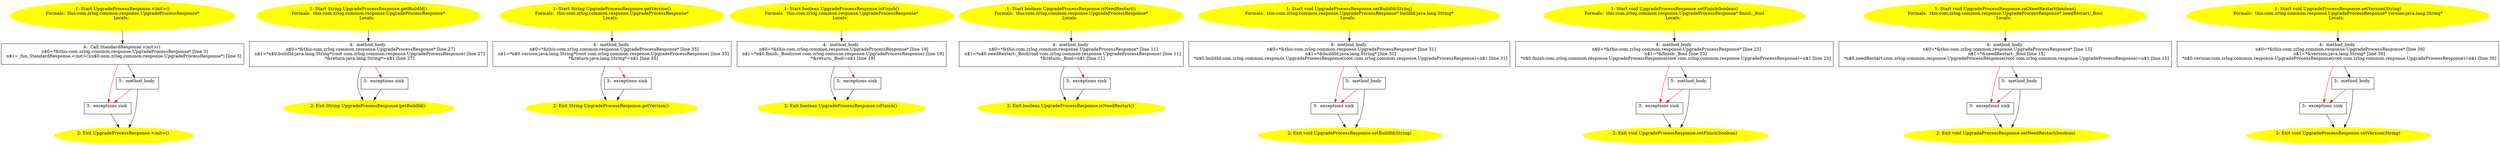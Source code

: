 /* @generated */
digraph cfg {
"com.zrlog.common.response.UpgradeProcessResponse.<init>().0fe9d5e11f3378f12454e7dd6a906df5_1" [label="1: Start UpgradeProcessResponse.<init>()\nFormals:  this:com.zrlog.common.response.UpgradeProcessResponse*\nLocals:  \n  " color=yellow style=filled]
	

	 "com.zrlog.common.response.UpgradeProcessResponse.<init>().0fe9d5e11f3378f12454e7dd6a906df5_1" -> "com.zrlog.common.response.UpgradeProcessResponse.<init>().0fe9d5e11f3378f12454e7dd6a906df5_4" ;
"com.zrlog.common.response.UpgradeProcessResponse.<init>().0fe9d5e11f3378f12454e7dd6a906df5_2" [label="2: Exit UpgradeProcessResponse.<init>() \n  " color=yellow style=filled]
	

"com.zrlog.common.response.UpgradeProcessResponse.<init>().0fe9d5e11f3378f12454e7dd6a906df5_3" [label="3:  exceptions sink \n  " shape="box"]
	

	 "com.zrlog.common.response.UpgradeProcessResponse.<init>().0fe9d5e11f3378f12454e7dd6a906df5_3" -> "com.zrlog.common.response.UpgradeProcessResponse.<init>().0fe9d5e11f3378f12454e7dd6a906df5_2" ;
"com.zrlog.common.response.UpgradeProcessResponse.<init>().0fe9d5e11f3378f12454e7dd6a906df5_4" [label="4:  Call StandardResponse.<init>() \n   n$0=*&this:com.zrlog.common.response.UpgradeProcessResponse* [line 3]\n  n$1=_fun_StandardResponse.<init>()(n$0:com.zrlog.common.response.UpgradeProcessResponse*) [line 3]\n " shape="box"]
	

	 "com.zrlog.common.response.UpgradeProcessResponse.<init>().0fe9d5e11f3378f12454e7dd6a906df5_4" -> "com.zrlog.common.response.UpgradeProcessResponse.<init>().0fe9d5e11f3378f12454e7dd6a906df5_5" ;
	 "com.zrlog.common.response.UpgradeProcessResponse.<init>().0fe9d5e11f3378f12454e7dd6a906df5_4" -> "com.zrlog.common.response.UpgradeProcessResponse.<init>().0fe9d5e11f3378f12454e7dd6a906df5_3" [color="red" ];
"com.zrlog.common.response.UpgradeProcessResponse.<init>().0fe9d5e11f3378f12454e7dd6a906df5_5" [label="5:  method_body \n  " shape="box"]
	

	 "com.zrlog.common.response.UpgradeProcessResponse.<init>().0fe9d5e11f3378f12454e7dd6a906df5_5" -> "com.zrlog.common.response.UpgradeProcessResponse.<init>().0fe9d5e11f3378f12454e7dd6a906df5_2" ;
	 "com.zrlog.common.response.UpgradeProcessResponse.<init>().0fe9d5e11f3378f12454e7dd6a906df5_5" -> "com.zrlog.common.response.UpgradeProcessResponse.<init>().0fe9d5e11f3378f12454e7dd6a906df5_3" [color="red" ];
"com.zrlog.common.response.UpgradeProcessResponse.getBuildId():java.lang.String.c6bac1169d6e7c92990bd1c6affba635_1" [label="1: Start String UpgradeProcessResponse.getBuildId()\nFormals:  this:com.zrlog.common.response.UpgradeProcessResponse*\nLocals:  \n  " color=yellow style=filled]
	

	 "com.zrlog.common.response.UpgradeProcessResponse.getBuildId():java.lang.String.c6bac1169d6e7c92990bd1c6affba635_1" -> "com.zrlog.common.response.UpgradeProcessResponse.getBuildId():java.lang.String.c6bac1169d6e7c92990bd1c6affba635_4" ;
"com.zrlog.common.response.UpgradeProcessResponse.getBuildId():java.lang.String.c6bac1169d6e7c92990bd1c6affba635_2" [label="2: Exit String UpgradeProcessResponse.getBuildId() \n  " color=yellow style=filled]
	

"com.zrlog.common.response.UpgradeProcessResponse.getBuildId():java.lang.String.c6bac1169d6e7c92990bd1c6affba635_3" [label="3:  exceptions sink \n  " shape="box"]
	

	 "com.zrlog.common.response.UpgradeProcessResponse.getBuildId():java.lang.String.c6bac1169d6e7c92990bd1c6affba635_3" -> "com.zrlog.common.response.UpgradeProcessResponse.getBuildId():java.lang.String.c6bac1169d6e7c92990bd1c6affba635_2" ;
"com.zrlog.common.response.UpgradeProcessResponse.getBuildId():java.lang.String.c6bac1169d6e7c92990bd1c6affba635_4" [label="4:  method_body \n   n$0=*&this:com.zrlog.common.response.UpgradeProcessResponse* [line 27]\n  n$1=*n$0.buildId:java.lang.String*(root com.zrlog.common.response.UpgradeProcessResponse) [line 27]\n  *&return:java.lang.String*=n$1 [line 27]\n " shape="box"]
	

	 "com.zrlog.common.response.UpgradeProcessResponse.getBuildId():java.lang.String.c6bac1169d6e7c92990bd1c6affba635_4" -> "com.zrlog.common.response.UpgradeProcessResponse.getBuildId():java.lang.String.c6bac1169d6e7c92990bd1c6affba635_2" ;
	 "com.zrlog.common.response.UpgradeProcessResponse.getBuildId():java.lang.String.c6bac1169d6e7c92990bd1c6affba635_4" -> "com.zrlog.common.response.UpgradeProcessResponse.getBuildId():java.lang.String.c6bac1169d6e7c92990bd1c6affba635_3" [color="red" ];
"com.zrlog.common.response.UpgradeProcessResponse.getVersion():java.lang.String.9f41a587a3332b82902231a5fb150855_1" [label="1: Start String UpgradeProcessResponse.getVersion()\nFormals:  this:com.zrlog.common.response.UpgradeProcessResponse*\nLocals:  \n  " color=yellow style=filled]
	

	 "com.zrlog.common.response.UpgradeProcessResponse.getVersion():java.lang.String.9f41a587a3332b82902231a5fb150855_1" -> "com.zrlog.common.response.UpgradeProcessResponse.getVersion():java.lang.String.9f41a587a3332b82902231a5fb150855_4" ;
"com.zrlog.common.response.UpgradeProcessResponse.getVersion():java.lang.String.9f41a587a3332b82902231a5fb150855_2" [label="2: Exit String UpgradeProcessResponse.getVersion() \n  " color=yellow style=filled]
	

"com.zrlog.common.response.UpgradeProcessResponse.getVersion():java.lang.String.9f41a587a3332b82902231a5fb150855_3" [label="3:  exceptions sink \n  " shape="box"]
	

	 "com.zrlog.common.response.UpgradeProcessResponse.getVersion():java.lang.String.9f41a587a3332b82902231a5fb150855_3" -> "com.zrlog.common.response.UpgradeProcessResponse.getVersion():java.lang.String.9f41a587a3332b82902231a5fb150855_2" ;
"com.zrlog.common.response.UpgradeProcessResponse.getVersion():java.lang.String.9f41a587a3332b82902231a5fb150855_4" [label="4:  method_body \n   n$0=*&this:com.zrlog.common.response.UpgradeProcessResponse* [line 35]\n  n$1=*n$0.version:java.lang.String*(root com.zrlog.common.response.UpgradeProcessResponse) [line 35]\n  *&return:java.lang.String*=n$1 [line 35]\n " shape="box"]
	

	 "com.zrlog.common.response.UpgradeProcessResponse.getVersion():java.lang.String.9f41a587a3332b82902231a5fb150855_4" -> "com.zrlog.common.response.UpgradeProcessResponse.getVersion():java.lang.String.9f41a587a3332b82902231a5fb150855_2" ;
	 "com.zrlog.common.response.UpgradeProcessResponse.getVersion():java.lang.String.9f41a587a3332b82902231a5fb150855_4" -> "com.zrlog.common.response.UpgradeProcessResponse.getVersion():java.lang.String.9f41a587a3332b82902231a5fb150855_3" [color="red" ];
"com.zrlog.common.response.UpgradeProcessResponse.isFinish():boolean.d64a4624313d7560b4f2cdb32827537b_1" [label="1: Start boolean UpgradeProcessResponse.isFinish()\nFormals:  this:com.zrlog.common.response.UpgradeProcessResponse*\nLocals:  \n  " color=yellow style=filled]
	

	 "com.zrlog.common.response.UpgradeProcessResponse.isFinish():boolean.d64a4624313d7560b4f2cdb32827537b_1" -> "com.zrlog.common.response.UpgradeProcessResponse.isFinish():boolean.d64a4624313d7560b4f2cdb32827537b_4" ;
"com.zrlog.common.response.UpgradeProcessResponse.isFinish():boolean.d64a4624313d7560b4f2cdb32827537b_2" [label="2: Exit boolean UpgradeProcessResponse.isFinish() \n  " color=yellow style=filled]
	

"com.zrlog.common.response.UpgradeProcessResponse.isFinish():boolean.d64a4624313d7560b4f2cdb32827537b_3" [label="3:  exceptions sink \n  " shape="box"]
	

	 "com.zrlog.common.response.UpgradeProcessResponse.isFinish():boolean.d64a4624313d7560b4f2cdb32827537b_3" -> "com.zrlog.common.response.UpgradeProcessResponse.isFinish():boolean.d64a4624313d7560b4f2cdb32827537b_2" ;
"com.zrlog.common.response.UpgradeProcessResponse.isFinish():boolean.d64a4624313d7560b4f2cdb32827537b_4" [label="4:  method_body \n   n$0=*&this:com.zrlog.common.response.UpgradeProcessResponse* [line 19]\n  n$1=*n$0.finish:_Bool(root com.zrlog.common.response.UpgradeProcessResponse) [line 19]\n  *&return:_Bool=n$1 [line 19]\n " shape="box"]
	

	 "com.zrlog.common.response.UpgradeProcessResponse.isFinish():boolean.d64a4624313d7560b4f2cdb32827537b_4" -> "com.zrlog.common.response.UpgradeProcessResponse.isFinish():boolean.d64a4624313d7560b4f2cdb32827537b_2" ;
	 "com.zrlog.common.response.UpgradeProcessResponse.isFinish():boolean.d64a4624313d7560b4f2cdb32827537b_4" -> "com.zrlog.common.response.UpgradeProcessResponse.isFinish():boolean.d64a4624313d7560b4f2cdb32827537b_3" [color="red" ];
"com.zrlog.common.response.UpgradeProcessResponse.isNeedRestart():boolean.af82f893df414e238b139c11e1f83f3c_1" [label="1: Start boolean UpgradeProcessResponse.isNeedRestart()\nFormals:  this:com.zrlog.common.response.UpgradeProcessResponse*\nLocals:  \n  " color=yellow style=filled]
	

	 "com.zrlog.common.response.UpgradeProcessResponse.isNeedRestart():boolean.af82f893df414e238b139c11e1f83f3c_1" -> "com.zrlog.common.response.UpgradeProcessResponse.isNeedRestart():boolean.af82f893df414e238b139c11e1f83f3c_4" ;
"com.zrlog.common.response.UpgradeProcessResponse.isNeedRestart():boolean.af82f893df414e238b139c11e1f83f3c_2" [label="2: Exit boolean UpgradeProcessResponse.isNeedRestart() \n  " color=yellow style=filled]
	

"com.zrlog.common.response.UpgradeProcessResponse.isNeedRestart():boolean.af82f893df414e238b139c11e1f83f3c_3" [label="3:  exceptions sink \n  " shape="box"]
	

	 "com.zrlog.common.response.UpgradeProcessResponse.isNeedRestart():boolean.af82f893df414e238b139c11e1f83f3c_3" -> "com.zrlog.common.response.UpgradeProcessResponse.isNeedRestart():boolean.af82f893df414e238b139c11e1f83f3c_2" ;
"com.zrlog.common.response.UpgradeProcessResponse.isNeedRestart():boolean.af82f893df414e238b139c11e1f83f3c_4" [label="4:  method_body \n   n$0=*&this:com.zrlog.common.response.UpgradeProcessResponse* [line 11]\n  n$1=*n$0.needRestart:_Bool(root com.zrlog.common.response.UpgradeProcessResponse) [line 11]\n  *&return:_Bool=n$1 [line 11]\n " shape="box"]
	

	 "com.zrlog.common.response.UpgradeProcessResponse.isNeedRestart():boolean.af82f893df414e238b139c11e1f83f3c_4" -> "com.zrlog.common.response.UpgradeProcessResponse.isNeedRestart():boolean.af82f893df414e238b139c11e1f83f3c_2" ;
	 "com.zrlog.common.response.UpgradeProcessResponse.isNeedRestart():boolean.af82f893df414e238b139c11e1f83f3c_4" -> "com.zrlog.common.response.UpgradeProcessResponse.isNeedRestart():boolean.af82f893df414e238b139c11e1f83f3c_3" [color="red" ];
"com.zrlog.common.response.UpgradeProcessResponse.setBuildId(java.lang.String):void.1c1dfa37eac4df5dafd64807fcd4c0ab_1" [label="1: Start void UpgradeProcessResponse.setBuildId(String)\nFormals:  this:com.zrlog.common.response.UpgradeProcessResponse* buildId:java.lang.String*\nLocals:  \n  " color=yellow style=filled]
	

	 "com.zrlog.common.response.UpgradeProcessResponse.setBuildId(java.lang.String):void.1c1dfa37eac4df5dafd64807fcd4c0ab_1" -> "com.zrlog.common.response.UpgradeProcessResponse.setBuildId(java.lang.String):void.1c1dfa37eac4df5dafd64807fcd4c0ab_4" ;
"com.zrlog.common.response.UpgradeProcessResponse.setBuildId(java.lang.String):void.1c1dfa37eac4df5dafd64807fcd4c0ab_2" [label="2: Exit void UpgradeProcessResponse.setBuildId(String) \n  " color=yellow style=filled]
	

"com.zrlog.common.response.UpgradeProcessResponse.setBuildId(java.lang.String):void.1c1dfa37eac4df5dafd64807fcd4c0ab_3" [label="3:  exceptions sink \n  " shape="box"]
	

	 "com.zrlog.common.response.UpgradeProcessResponse.setBuildId(java.lang.String):void.1c1dfa37eac4df5dafd64807fcd4c0ab_3" -> "com.zrlog.common.response.UpgradeProcessResponse.setBuildId(java.lang.String):void.1c1dfa37eac4df5dafd64807fcd4c0ab_2" ;
"com.zrlog.common.response.UpgradeProcessResponse.setBuildId(java.lang.String):void.1c1dfa37eac4df5dafd64807fcd4c0ab_4" [label="4:  method_body \n   n$0=*&this:com.zrlog.common.response.UpgradeProcessResponse* [line 31]\n  n$1=*&buildId:java.lang.String* [line 31]\n  *n$0.buildId:com.zrlog.common.response.UpgradeProcessResponse(root com.zrlog.common.response.UpgradeProcessResponse)=n$1 [line 31]\n " shape="box"]
	

	 "com.zrlog.common.response.UpgradeProcessResponse.setBuildId(java.lang.String):void.1c1dfa37eac4df5dafd64807fcd4c0ab_4" -> "com.zrlog.common.response.UpgradeProcessResponse.setBuildId(java.lang.String):void.1c1dfa37eac4df5dafd64807fcd4c0ab_5" ;
	 "com.zrlog.common.response.UpgradeProcessResponse.setBuildId(java.lang.String):void.1c1dfa37eac4df5dafd64807fcd4c0ab_4" -> "com.zrlog.common.response.UpgradeProcessResponse.setBuildId(java.lang.String):void.1c1dfa37eac4df5dafd64807fcd4c0ab_3" [color="red" ];
"com.zrlog.common.response.UpgradeProcessResponse.setBuildId(java.lang.String):void.1c1dfa37eac4df5dafd64807fcd4c0ab_5" [label="5:  method_body \n  " shape="box"]
	

	 "com.zrlog.common.response.UpgradeProcessResponse.setBuildId(java.lang.String):void.1c1dfa37eac4df5dafd64807fcd4c0ab_5" -> "com.zrlog.common.response.UpgradeProcessResponse.setBuildId(java.lang.String):void.1c1dfa37eac4df5dafd64807fcd4c0ab_2" ;
	 "com.zrlog.common.response.UpgradeProcessResponse.setBuildId(java.lang.String):void.1c1dfa37eac4df5dafd64807fcd4c0ab_5" -> "com.zrlog.common.response.UpgradeProcessResponse.setBuildId(java.lang.String):void.1c1dfa37eac4df5dafd64807fcd4c0ab_3" [color="red" ];
"com.zrlog.common.response.UpgradeProcessResponse.setFinish(boolean):void.1a1d3b0b6d099a555c6b48a3788579ab_1" [label="1: Start void UpgradeProcessResponse.setFinish(boolean)\nFormals:  this:com.zrlog.common.response.UpgradeProcessResponse* finish:_Bool\nLocals:  \n  " color=yellow style=filled]
	

	 "com.zrlog.common.response.UpgradeProcessResponse.setFinish(boolean):void.1a1d3b0b6d099a555c6b48a3788579ab_1" -> "com.zrlog.common.response.UpgradeProcessResponse.setFinish(boolean):void.1a1d3b0b6d099a555c6b48a3788579ab_4" ;
"com.zrlog.common.response.UpgradeProcessResponse.setFinish(boolean):void.1a1d3b0b6d099a555c6b48a3788579ab_2" [label="2: Exit void UpgradeProcessResponse.setFinish(boolean) \n  " color=yellow style=filled]
	

"com.zrlog.common.response.UpgradeProcessResponse.setFinish(boolean):void.1a1d3b0b6d099a555c6b48a3788579ab_3" [label="3:  exceptions sink \n  " shape="box"]
	

	 "com.zrlog.common.response.UpgradeProcessResponse.setFinish(boolean):void.1a1d3b0b6d099a555c6b48a3788579ab_3" -> "com.zrlog.common.response.UpgradeProcessResponse.setFinish(boolean):void.1a1d3b0b6d099a555c6b48a3788579ab_2" ;
"com.zrlog.common.response.UpgradeProcessResponse.setFinish(boolean):void.1a1d3b0b6d099a555c6b48a3788579ab_4" [label="4:  method_body \n   n$0=*&this:com.zrlog.common.response.UpgradeProcessResponse* [line 23]\n  n$1=*&finish:_Bool [line 23]\n  *n$0.finish:com.zrlog.common.response.UpgradeProcessResponse(root com.zrlog.common.response.UpgradeProcessResponse)=n$1 [line 23]\n " shape="box"]
	

	 "com.zrlog.common.response.UpgradeProcessResponse.setFinish(boolean):void.1a1d3b0b6d099a555c6b48a3788579ab_4" -> "com.zrlog.common.response.UpgradeProcessResponse.setFinish(boolean):void.1a1d3b0b6d099a555c6b48a3788579ab_5" ;
	 "com.zrlog.common.response.UpgradeProcessResponse.setFinish(boolean):void.1a1d3b0b6d099a555c6b48a3788579ab_4" -> "com.zrlog.common.response.UpgradeProcessResponse.setFinish(boolean):void.1a1d3b0b6d099a555c6b48a3788579ab_3" [color="red" ];
"com.zrlog.common.response.UpgradeProcessResponse.setFinish(boolean):void.1a1d3b0b6d099a555c6b48a3788579ab_5" [label="5:  method_body \n  " shape="box"]
	

	 "com.zrlog.common.response.UpgradeProcessResponse.setFinish(boolean):void.1a1d3b0b6d099a555c6b48a3788579ab_5" -> "com.zrlog.common.response.UpgradeProcessResponse.setFinish(boolean):void.1a1d3b0b6d099a555c6b48a3788579ab_2" ;
	 "com.zrlog.common.response.UpgradeProcessResponse.setFinish(boolean):void.1a1d3b0b6d099a555c6b48a3788579ab_5" -> "com.zrlog.common.response.UpgradeProcessResponse.setFinish(boolean):void.1a1d3b0b6d099a555c6b48a3788579ab_3" [color="red" ];
"com.zrlog.common.response.UpgradeProcessResponse.setNeedRestart(boolean):void.3b56946da09ba54e7da3009af751bb84_1" [label="1: Start void UpgradeProcessResponse.setNeedRestart(boolean)\nFormals:  this:com.zrlog.common.response.UpgradeProcessResponse* needRestart:_Bool\nLocals:  \n  " color=yellow style=filled]
	

	 "com.zrlog.common.response.UpgradeProcessResponse.setNeedRestart(boolean):void.3b56946da09ba54e7da3009af751bb84_1" -> "com.zrlog.common.response.UpgradeProcessResponse.setNeedRestart(boolean):void.3b56946da09ba54e7da3009af751bb84_4" ;
"com.zrlog.common.response.UpgradeProcessResponse.setNeedRestart(boolean):void.3b56946da09ba54e7da3009af751bb84_2" [label="2: Exit void UpgradeProcessResponse.setNeedRestart(boolean) \n  " color=yellow style=filled]
	

"com.zrlog.common.response.UpgradeProcessResponse.setNeedRestart(boolean):void.3b56946da09ba54e7da3009af751bb84_3" [label="3:  exceptions sink \n  " shape="box"]
	

	 "com.zrlog.common.response.UpgradeProcessResponse.setNeedRestart(boolean):void.3b56946da09ba54e7da3009af751bb84_3" -> "com.zrlog.common.response.UpgradeProcessResponse.setNeedRestart(boolean):void.3b56946da09ba54e7da3009af751bb84_2" ;
"com.zrlog.common.response.UpgradeProcessResponse.setNeedRestart(boolean):void.3b56946da09ba54e7da3009af751bb84_4" [label="4:  method_body \n   n$0=*&this:com.zrlog.common.response.UpgradeProcessResponse* [line 15]\n  n$1=*&needRestart:_Bool [line 15]\n  *n$0.needRestart:com.zrlog.common.response.UpgradeProcessResponse(root com.zrlog.common.response.UpgradeProcessResponse)=n$1 [line 15]\n " shape="box"]
	

	 "com.zrlog.common.response.UpgradeProcessResponse.setNeedRestart(boolean):void.3b56946da09ba54e7da3009af751bb84_4" -> "com.zrlog.common.response.UpgradeProcessResponse.setNeedRestart(boolean):void.3b56946da09ba54e7da3009af751bb84_5" ;
	 "com.zrlog.common.response.UpgradeProcessResponse.setNeedRestart(boolean):void.3b56946da09ba54e7da3009af751bb84_4" -> "com.zrlog.common.response.UpgradeProcessResponse.setNeedRestart(boolean):void.3b56946da09ba54e7da3009af751bb84_3" [color="red" ];
"com.zrlog.common.response.UpgradeProcessResponse.setNeedRestart(boolean):void.3b56946da09ba54e7da3009af751bb84_5" [label="5:  method_body \n  " shape="box"]
	

	 "com.zrlog.common.response.UpgradeProcessResponse.setNeedRestart(boolean):void.3b56946da09ba54e7da3009af751bb84_5" -> "com.zrlog.common.response.UpgradeProcessResponse.setNeedRestart(boolean):void.3b56946da09ba54e7da3009af751bb84_2" ;
	 "com.zrlog.common.response.UpgradeProcessResponse.setNeedRestart(boolean):void.3b56946da09ba54e7da3009af751bb84_5" -> "com.zrlog.common.response.UpgradeProcessResponse.setNeedRestart(boolean):void.3b56946da09ba54e7da3009af751bb84_3" [color="red" ];
"com.zrlog.common.response.UpgradeProcessResponse.setVersion(java.lang.String):void.2e8c7114dd77540dd41682d4e478508a_1" [label="1: Start void UpgradeProcessResponse.setVersion(String)\nFormals:  this:com.zrlog.common.response.UpgradeProcessResponse* version:java.lang.String*\nLocals:  \n  " color=yellow style=filled]
	

	 "com.zrlog.common.response.UpgradeProcessResponse.setVersion(java.lang.String):void.2e8c7114dd77540dd41682d4e478508a_1" -> "com.zrlog.common.response.UpgradeProcessResponse.setVersion(java.lang.String):void.2e8c7114dd77540dd41682d4e478508a_4" ;
"com.zrlog.common.response.UpgradeProcessResponse.setVersion(java.lang.String):void.2e8c7114dd77540dd41682d4e478508a_2" [label="2: Exit void UpgradeProcessResponse.setVersion(String) \n  " color=yellow style=filled]
	

"com.zrlog.common.response.UpgradeProcessResponse.setVersion(java.lang.String):void.2e8c7114dd77540dd41682d4e478508a_3" [label="3:  exceptions sink \n  " shape="box"]
	

	 "com.zrlog.common.response.UpgradeProcessResponse.setVersion(java.lang.String):void.2e8c7114dd77540dd41682d4e478508a_3" -> "com.zrlog.common.response.UpgradeProcessResponse.setVersion(java.lang.String):void.2e8c7114dd77540dd41682d4e478508a_2" ;
"com.zrlog.common.response.UpgradeProcessResponse.setVersion(java.lang.String):void.2e8c7114dd77540dd41682d4e478508a_4" [label="4:  method_body \n   n$0=*&this:com.zrlog.common.response.UpgradeProcessResponse* [line 39]\n  n$1=*&version:java.lang.String* [line 39]\n  *n$0.version:com.zrlog.common.response.UpgradeProcessResponse(root com.zrlog.common.response.UpgradeProcessResponse)=n$1 [line 39]\n " shape="box"]
	

	 "com.zrlog.common.response.UpgradeProcessResponse.setVersion(java.lang.String):void.2e8c7114dd77540dd41682d4e478508a_4" -> "com.zrlog.common.response.UpgradeProcessResponse.setVersion(java.lang.String):void.2e8c7114dd77540dd41682d4e478508a_5" ;
	 "com.zrlog.common.response.UpgradeProcessResponse.setVersion(java.lang.String):void.2e8c7114dd77540dd41682d4e478508a_4" -> "com.zrlog.common.response.UpgradeProcessResponse.setVersion(java.lang.String):void.2e8c7114dd77540dd41682d4e478508a_3" [color="red" ];
"com.zrlog.common.response.UpgradeProcessResponse.setVersion(java.lang.String):void.2e8c7114dd77540dd41682d4e478508a_5" [label="5:  method_body \n  " shape="box"]
	

	 "com.zrlog.common.response.UpgradeProcessResponse.setVersion(java.lang.String):void.2e8c7114dd77540dd41682d4e478508a_5" -> "com.zrlog.common.response.UpgradeProcessResponse.setVersion(java.lang.String):void.2e8c7114dd77540dd41682d4e478508a_2" ;
	 "com.zrlog.common.response.UpgradeProcessResponse.setVersion(java.lang.String):void.2e8c7114dd77540dd41682d4e478508a_5" -> "com.zrlog.common.response.UpgradeProcessResponse.setVersion(java.lang.String):void.2e8c7114dd77540dd41682d4e478508a_3" [color="red" ];
}
